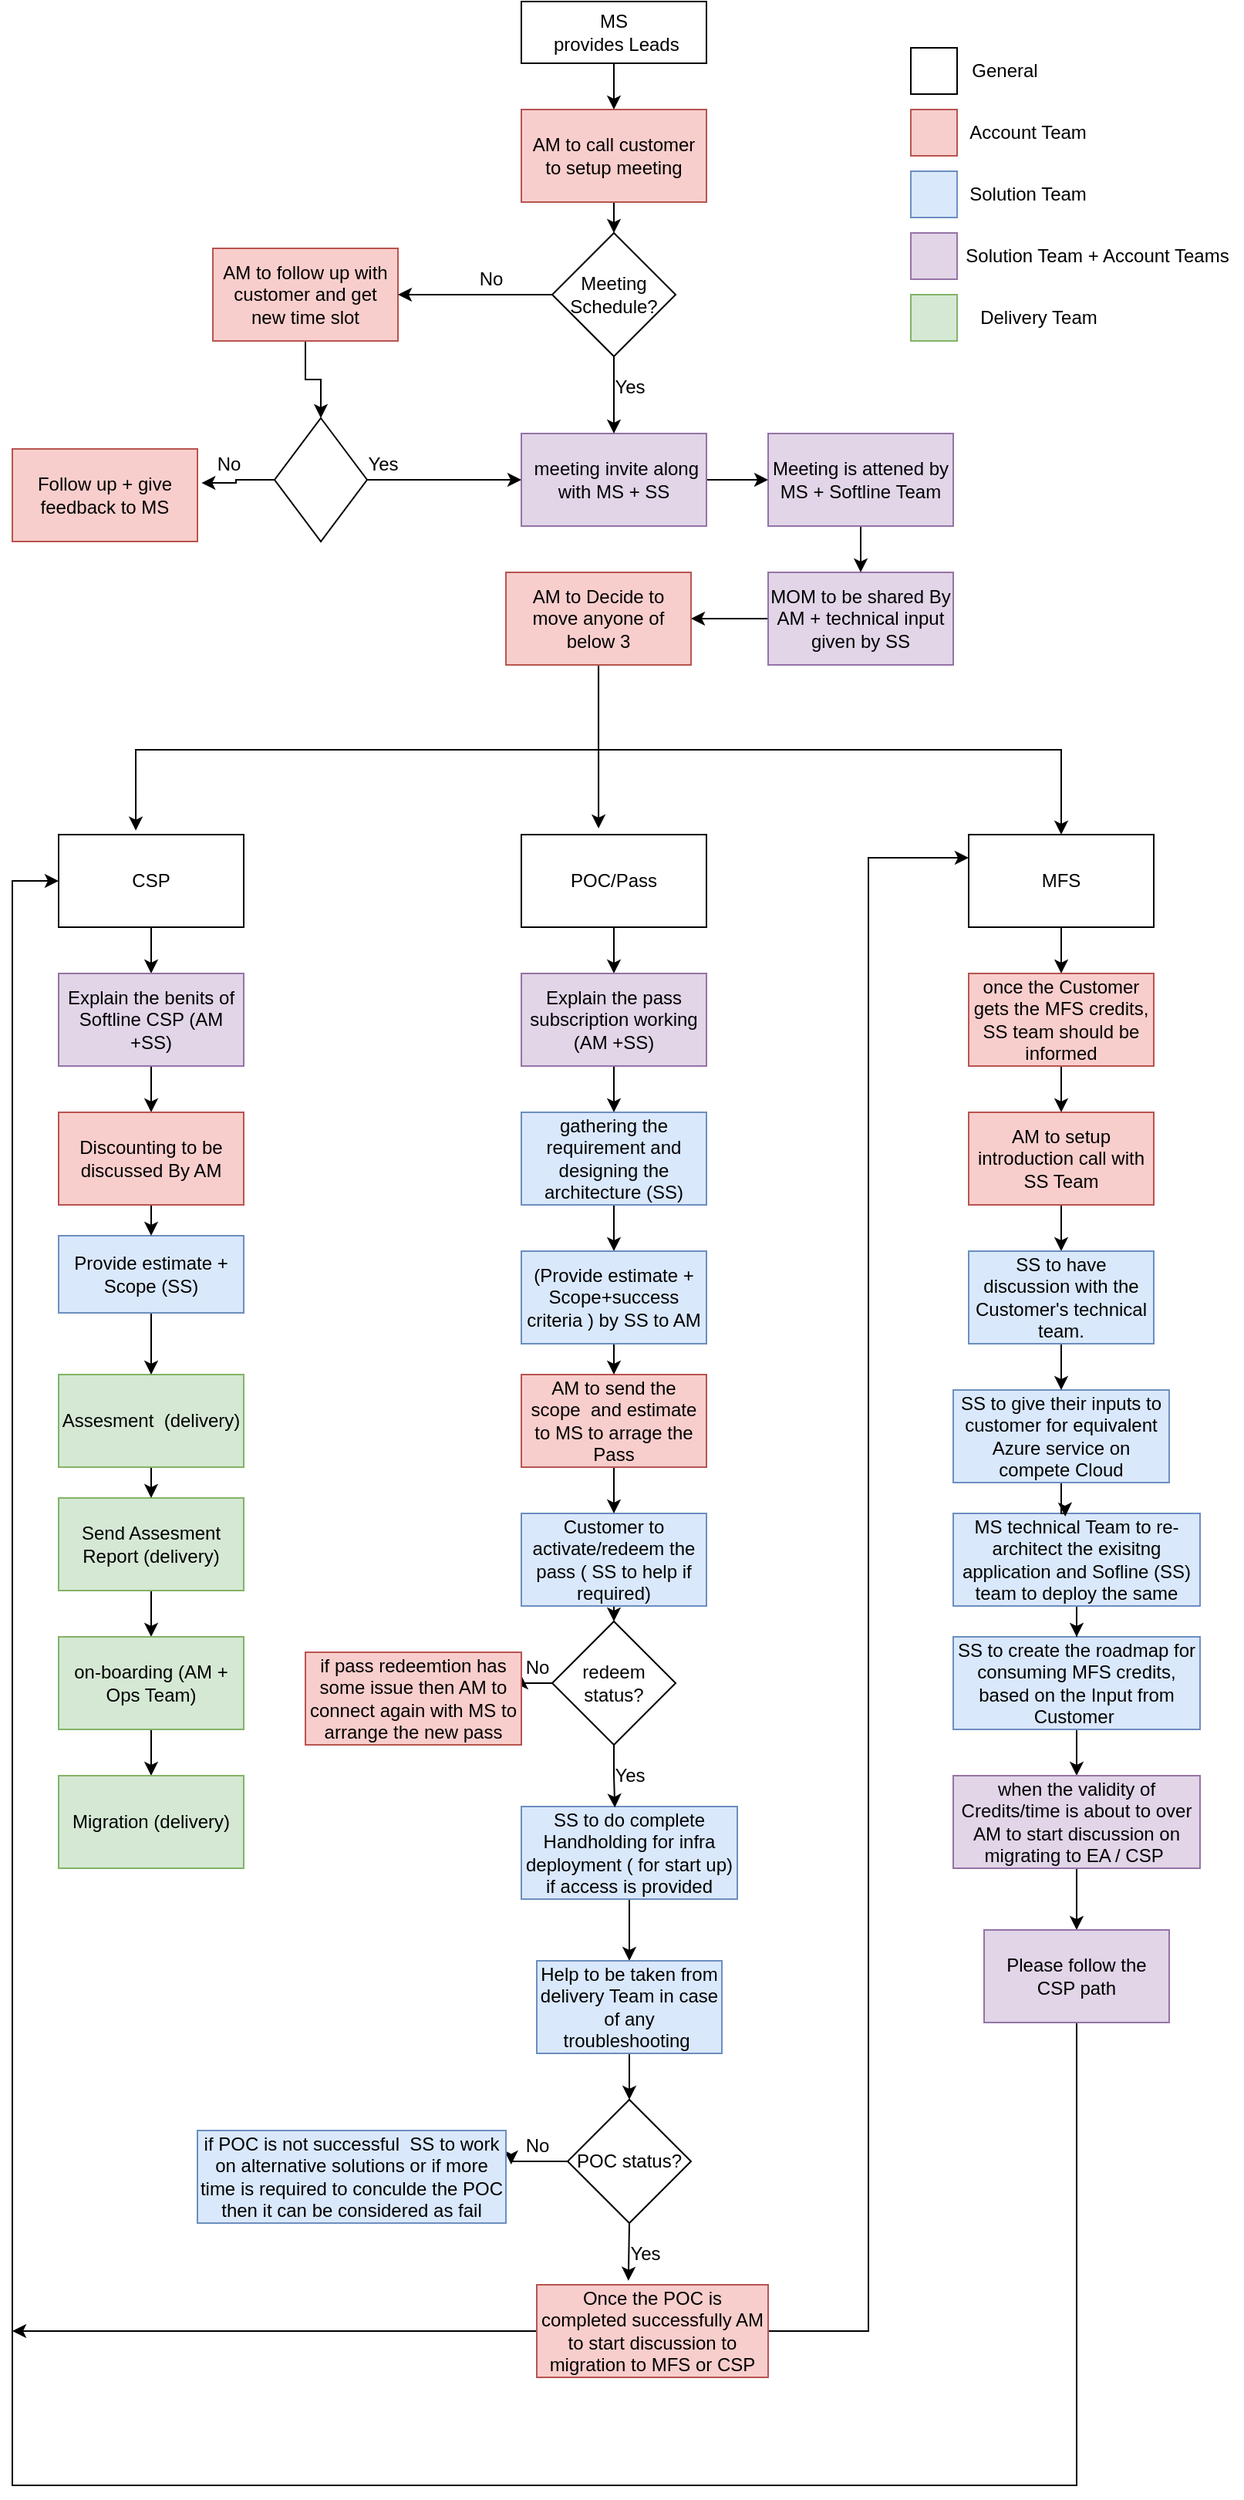 <mxfile version="15.5.2" type="github"><diagram id="QC6Wl_KBCGNDTva-D6DQ" name="Page-1"><mxGraphModel dx="782" dy="371" grid="1" gridSize="10" guides="1" tooltips="1" connect="1" arrows="1" fold="1" page="1" pageScale="1" pageWidth="850" pageHeight="1100" math="0" shadow="0"><root><mxCell id="0"/><mxCell id="1" parent="0"/><mxCell id="LLDABZuWuBbKGahc5bf_-42" style="edgeStyle=orthogonalEdgeStyle;rounded=0;orthogonalLoop=1;jettySize=auto;html=1;exitX=0.5;exitY=1;exitDx=0;exitDy=0;entryX=0.5;entryY=0;entryDx=0;entryDy=0;" edge="1" parent="1" source="LLDABZuWuBbKGahc5bf_-1" target="LLDABZuWuBbKGahc5bf_-6"><mxGeometry relative="1" as="geometry"/></mxCell><mxCell id="LLDABZuWuBbKGahc5bf_-1" value="MS&lt;br&gt;&amp;nbsp;provides Leads" style="rounded=0;whiteSpace=wrap;html=1;" vertex="1" parent="1"><mxGeometry x="350" y="10" width="120" height="40" as="geometry"/></mxCell><mxCell id="LLDABZuWuBbKGahc5bf_-52" style="edgeStyle=orthogonalEdgeStyle;rounded=0;orthogonalLoop=1;jettySize=auto;html=1;exitX=0;exitY=0.5;exitDx=0;exitDy=0;" edge="1" parent="1" source="LLDABZuWuBbKGahc5bf_-2" target="LLDABZuWuBbKGahc5bf_-51"><mxGeometry relative="1" as="geometry"/></mxCell><mxCell id="LLDABZuWuBbKGahc5bf_-2" value="MOM to be shared By AM + technical input given by SS" style="rounded=0;whiteSpace=wrap;html=1;fillColor=#e1d5e7;strokeColor=#9673a6;" vertex="1" parent="1"><mxGeometry x="510" y="380" width="120" height="60" as="geometry"/></mxCell><mxCell id="LLDABZuWuBbKGahc5bf_-46" style="edgeStyle=orthogonalEdgeStyle;rounded=0;orthogonalLoop=1;jettySize=auto;html=1;exitX=0.5;exitY=1;exitDx=0;exitDy=0;entryX=0.5;entryY=0;entryDx=0;entryDy=0;" edge="1" parent="1" source="LLDABZuWuBbKGahc5bf_-3" target="LLDABZuWuBbKGahc5bf_-10"><mxGeometry relative="1" as="geometry"/></mxCell><mxCell id="LLDABZuWuBbKGahc5bf_-3" value="AM to follow up with customer and get new time slot" style="rounded=0;whiteSpace=wrap;html=1;fillColor=#f8cecc;strokeColor=#b85450;" vertex="1" parent="1"><mxGeometry x="150" y="170" width="120" height="60" as="geometry"/></mxCell><mxCell id="LLDABZuWuBbKGahc5bf_-4" value="Follow up + give feedback to MS" style="rounded=0;whiteSpace=wrap;html=1;fillColor=#f8cecc;strokeColor=#b85450;" vertex="1" parent="1"><mxGeometry x="20" y="300" width="120" height="60" as="geometry"/></mxCell><mxCell id="LLDABZuWuBbKGahc5bf_-97" style="edgeStyle=orthogonalEdgeStyle;rounded=0;orthogonalLoop=1;jettySize=auto;html=1;exitX=1;exitY=0.5;exitDx=0;exitDy=0;entryX=0;entryY=0.5;entryDx=0;entryDy=0;" edge="1" parent="1" source="LLDABZuWuBbKGahc5bf_-5" target="LLDABZuWuBbKGahc5bf_-7"><mxGeometry relative="1" as="geometry"/></mxCell><mxCell id="LLDABZuWuBbKGahc5bf_-5" value="&amp;nbsp;meeting invite along with MS + SS" style="rounded=0;whiteSpace=wrap;html=1;fillColor=#e1d5e7;strokeColor=#9673a6;" vertex="1" parent="1"><mxGeometry x="350" y="290" width="120" height="60" as="geometry"/></mxCell><mxCell id="LLDABZuWuBbKGahc5bf_-43" style="edgeStyle=orthogonalEdgeStyle;rounded=0;orthogonalLoop=1;jettySize=auto;html=1;exitX=0.5;exitY=1;exitDx=0;exitDy=0;entryX=0.5;entryY=0;entryDx=0;entryDy=0;" edge="1" parent="1" source="LLDABZuWuBbKGahc5bf_-6" target="LLDABZuWuBbKGahc5bf_-9"><mxGeometry relative="1" as="geometry"/></mxCell><mxCell id="LLDABZuWuBbKGahc5bf_-6" value="AM to call customer to setup meeting" style="rounded=0;whiteSpace=wrap;html=1;fillColor=#f8cecc;strokeColor=#b85450;" vertex="1" parent="1"><mxGeometry x="350" y="80" width="120" height="60" as="geometry"/></mxCell><mxCell id="LLDABZuWuBbKGahc5bf_-50" style="edgeStyle=orthogonalEdgeStyle;rounded=0;orthogonalLoop=1;jettySize=auto;html=1;exitX=0.5;exitY=1;exitDx=0;exitDy=0;entryX=0.5;entryY=0;entryDx=0;entryDy=0;" edge="1" parent="1" source="LLDABZuWuBbKGahc5bf_-7" target="LLDABZuWuBbKGahc5bf_-2"><mxGeometry relative="1" as="geometry"/></mxCell><mxCell id="LLDABZuWuBbKGahc5bf_-7" value="Meeting is attened by MS + Softline Team" style="rounded=0;whiteSpace=wrap;html=1;fillColor=#e1d5e7;strokeColor=#9673a6;" vertex="1" parent="1"><mxGeometry x="510" y="290" width="120" height="60" as="geometry"/></mxCell><mxCell id="LLDABZuWuBbKGahc5bf_-44" style="edgeStyle=orthogonalEdgeStyle;rounded=0;orthogonalLoop=1;jettySize=auto;html=1;exitX=0.5;exitY=1;exitDx=0;exitDy=0;entryX=0.5;entryY=0;entryDx=0;entryDy=0;" edge="1" parent="1" source="LLDABZuWuBbKGahc5bf_-9" target="LLDABZuWuBbKGahc5bf_-5"><mxGeometry relative="1" as="geometry"/></mxCell><mxCell id="LLDABZuWuBbKGahc5bf_-45" style="edgeStyle=orthogonalEdgeStyle;rounded=0;orthogonalLoop=1;jettySize=auto;html=1;exitX=0;exitY=0.5;exitDx=0;exitDy=0;entryX=1;entryY=0.5;entryDx=0;entryDy=0;" edge="1" parent="1" source="LLDABZuWuBbKGahc5bf_-9" target="LLDABZuWuBbKGahc5bf_-3"><mxGeometry relative="1" as="geometry"/></mxCell><mxCell id="LLDABZuWuBbKGahc5bf_-9" value="Meeting Schedule?&lt;br&gt;" style="rhombus;whiteSpace=wrap;html=1;" vertex="1" parent="1"><mxGeometry x="370" y="160" width="80" height="80" as="geometry"/></mxCell><mxCell id="LLDABZuWuBbKGahc5bf_-47" style="edgeStyle=orthogonalEdgeStyle;rounded=0;orthogonalLoop=1;jettySize=auto;html=1;entryX=1.022;entryY=0.367;entryDx=0;entryDy=0;entryPerimeter=0;" edge="1" parent="1" source="LLDABZuWuBbKGahc5bf_-10" target="LLDABZuWuBbKGahc5bf_-4"><mxGeometry relative="1" as="geometry"/></mxCell><mxCell id="LLDABZuWuBbKGahc5bf_-48" style="edgeStyle=orthogonalEdgeStyle;rounded=0;orthogonalLoop=1;jettySize=auto;html=1;exitX=1;exitY=0.5;exitDx=0;exitDy=0;" edge="1" parent="1" source="LLDABZuWuBbKGahc5bf_-10" target="LLDABZuWuBbKGahc5bf_-5"><mxGeometry relative="1" as="geometry"/></mxCell><mxCell id="LLDABZuWuBbKGahc5bf_-10" value="" style="rhombus;whiteSpace=wrap;html=1;" vertex="1" parent="1"><mxGeometry x="190" y="280" width="60" height="80" as="geometry"/></mxCell><mxCell id="LLDABZuWuBbKGahc5bf_-57" style="edgeStyle=orthogonalEdgeStyle;rounded=0;orthogonalLoop=1;jettySize=auto;html=1;exitX=0.5;exitY=1;exitDx=0;exitDy=0;entryX=0.5;entryY=0;entryDx=0;entryDy=0;" edge="1" parent="1" source="LLDABZuWuBbKGahc5bf_-12" target="LLDABZuWuBbKGahc5bf_-15"><mxGeometry relative="1" as="geometry"/></mxCell><mxCell id="LLDABZuWuBbKGahc5bf_-12" value="CSP" style="rounded=0;whiteSpace=wrap;html=1;" vertex="1" parent="1"><mxGeometry x="50" y="550" width="120" height="60" as="geometry"/></mxCell><mxCell id="LLDABZuWuBbKGahc5bf_-64" style="edgeStyle=orthogonalEdgeStyle;rounded=0;orthogonalLoop=1;jettySize=auto;html=1;exitX=0.5;exitY=1;exitDx=0;exitDy=0;entryX=0.5;entryY=0;entryDx=0;entryDy=0;" edge="1" parent="1" source="LLDABZuWuBbKGahc5bf_-13" target="LLDABZuWuBbKGahc5bf_-20"><mxGeometry relative="1" as="geometry"/></mxCell><mxCell id="LLDABZuWuBbKGahc5bf_-13" value="POC/Pass" style="rounded=0;whiteSpace=wrap;html=1;" vertex="1" parent="1"><mxGeometry x="350" y="550" width="120" height="60" as="geometry"/></mxCell><mxCell id="LLDABZuWuBbKGahc5bf_-76" style="edgeStyle=orthogonalEdgeStyle;rounded=0;orthogonalLoop=1;jettySize=auto;html=1;exitX=0.5;exitY=1;exitDx=0;exitDy=0;entryX=0.5;entryY=0;entryDx=0;entryDy=0;" edge="1" parent="1" source="LLDABZuWuBbKGahc5bf_-14" target="LLDABZuWuBbKGahc5bf_-26"><mxGeometry relative="1" as="geometry"/></mxCell><mxCell id="LLDABZuWuBbKGahc5bf_-14" value="MFS" style="rounded=0;whiteSpace=wrap;html=1;" vertex="1" parent="1"><mxGeometry x="640" y="550" width="120" height="60" as="geometry"/></mxCell><mxCell id="LLDABZuWuBbKGahc5bf_-58" style="edgeStyle=orthogonalEdgeStyle;rounded=0;orthogonalLoop=1;jettySize=auto;html=1;exitX=0.5;exitY=1;exitDx=0;exitDy=0;entryX=0.5;entryY=0;entryDx=0;entryDy=0;" edge="1" parent="1" source="LLDABZuWuBbKGahc5bf_-15" target="LLDABZuWuBbKGahc5bf_-19"><mxGeometry relative="1" as="geometry"/></mxCell><mxCell id="LLDABZuWuBbKGahc5bf_-15" value="Explain the benits of Softline CSP (AM +SS)" style="rounded=0;whiteSpace=wrap;html=1;fillColor=#e1d5e7;strokeColor=#9673a6;" vertex="1" parent="1"><mxGeometry x="50" y="640" width="120" height="60" as="geometry"/></mxCell><mxCell id="LLDABZuWuBbKGahc5bf_-62" style="edgeStyle=orthogonalEdgeStyle;rounded=0;orthogonalLoop=1;jettySize=auto;html=1;exitX=0.5;exitY=1;exitDx=0;exitDy=0;entryX=0.5;entryY=0;entryDx=0;entryDy=0;" edge="1" parent="1" source="LLDABZuWuBbKGahc5bf_-16" target="LLDABZuWuBbKGahc5bf_-32"><mxGeometry relative="1" as="geometry"/></mxCell><mxCell id="LLDABZuWuBbKGahc5bf_-16" value="Send Assesment Report (delivery)" style="rounded=0;whiteSpace=wrap;html=1;fillColor=#d5e8d4;strokeColor=#82b366;" vertex="1" parent="1"><mxGeometry x="50" y="980" width="120" height="60" as="geometry"/></mxCell><mxCell id="LLDABZuWuBbKGahc5bf_-61" style="edgeStyle=orthogonalEdgeStyle;rounded=0;orthogonalLoop=1;jettySize=auto;html=1;exitX=0.5;exitY=1;exitDx=0;exitDy=0;entryX=0.5;entryY=0;entryDx=0;entryDy=0;" edge="1" parent="1" source="LLDABZuWuBbKGahc5bf_-17" target="LLDABZuWuBbKGahc5bf_-16"><mxGeometry relative="1" as="geometry"/></mxCell><mxCell id="LLDABZuWuBbKGahc5bf_-17" value="Assesment&amp;nbsp; (delivery)" style="rounded=0;whiteSpace=wrap;html=1;fillColor=#d5e8d4;strokeColor=#82b366;" vertex="1" parent="1"><mxGeometry x="50" y="900" width="120" height="60" as="geometry"/></mxCell><mxCell id="LLDABZuWuBbKGahc5bf_-60" style="edgeStyle=orthogonalEdgeStyle;rounded=0;orthogonalLoop=1;jettySize=auto;html=1;entryX=0.5;entryY=0;entryDx=0;entryDy=0;" edge="1" parent="1" source="LLDABZuWuBbKGahc5bf_-18" target="LLDABZuWuBbKGahc5bf_-17"><mxGeometry relative="1" as="geometry"/></mxCell><mxCell id="LLDABZuWuBbKGahc5bf_-18" value="Provide estimate + Scope (SS)" style="rounded=0;whiteSpace=wrap;html=1;fillColor=#dae8fc;strokeColor=#6c8ebf;" vertex="1" parent="1"><mxGeometry x="50" y="810" width="120" height="50" as="geometry"/></mxCell><mxCell id="LLDABZuWuBbKGahc5bf_-59" style="edgeStyle=orthogonalEdgeStyle;rounded=0;orthogonalLoop=1;jettySize=auto;html=1;exitX=0.5;exitY=1;exitDx=0;exitDy=0;entryX=0.5;entryY=0;entryDx=0;entryDy=0;" edge="1" parent="1" source="LLDABZuWuBbKGahc5bf_-19" target="LLDABZuWuBbKGahc5bf_-18"><mxGeometry relative="1" as="geometry"/></mxCell><mxCell id="LLDABZuWuBbKGahc5bf_-19" value="Discounting to be discussed By AM" style="rounded=0;whiteSpace=wrap;html=1;fillColor=#f8cecc;strokeColor=#b85450;" vertex="1" parent="1"><mxGeometry x="50" y="730" width="120" height="60" as="geometry"/></mxCell><mxCell id="LLDABZuWuBbKGahc5bf_-65" style="edgeStyle=orthogonalEdgeStyle;rounded=0;orthogonalLoop=1;jettySize=auto;html=1;exitX=0.5;exitY=1;exitDx=0;exitDy=0;entryX=0.5;entryY=0;entryDx=0;entryDy=0;" edge="1" parent="1" source="LLDABZuWuBbKGahc5bf_-20" target="LLDABZuWuBbKGahc5bf_-21"><mxGeometry relative="1" as="geometry"/></mxCell><mxCell id="LLDABZuWuBbKGahc5bf_-20" value="Explain the pass subscription working (AM +SS)" style="rounded=0;whiteSpace=wrap;html=1;fillColor=#e1d5e7;strokeColor=#9673a6;" vertex="1" parent="1"><mxGeometry x="350" y="640" width="120" height="60" as="geometry"/></mxCell><mxCell id="LLDABZuWuBbKGahc5bf_-66" style="edgeStyle=orthogonalEdgeStyle;rounded=0;orthogonalLoop=1;jettySize=auto;html=1;exitX=0.5;exitY=1;exitDx=0;exitDy=0;entryX=0.5;entryY=0;entryDx=0;entryDy=0;" edge="1" parent="1" source="LLDABZuWuBbKGahc5bf_-21" target="LLDABZuWuBbKGahc5bf_-25"><mxGeometry relative="1" as="geometry"/></mxCell><mxCell id="LLDABZuWuBbKGahc5bf_-21" value="gathering the requirement and designing the architecture (SS)" style="rounded=0;whiteSpace=wrap;html=1;fillColor=#dae8fc;strokeColor=#6c8ebf;" vertex="1" parent="1"><mxGeometry x="350" y="730" width="120" height="60" as="geometry"/></mxCell><mxCell id="LLDABZuWuBbKGahc5bf_-71" style="edgeStyle=orthogonalEdgeStyle;rounded=0;orthogonalLoop=1;jettySize=auto;html=1;exitX=0.5;exitY=1;exitDx=0;exitDy=0;entryX=0.5;entryY=0;entryDx=0;entryDy=0;" edge="1" parent="1" source="LLDABZuWuBbKGahc5bf_-22" target="LLDABZuWuBbKGahc5bf_-35"><mxGeometry relative="1" as="geometry"/></mxCell><mxCell id="LLDABZuWuBbKGahc5bf_-22" value="SS to do complete Handholding for infra deployment ( for start up) if access is provided" style="rounded=0;whiteSpace=wrap;html=1;fillColor=#dae8fc;strokeColor=#6c8ebf;" vertex="1" parent="1"><mxGeometry x="350" y="1180" width="140" height="60" as="geometry"/></mxCell><mxCell id="LLDABZuWuBbKGahc5bf_-69" style="edgeStyle=orthogonalEdgeStyle;rounded=0;orthogonalLoop=1;jettySize=auto;html=1;exitX=0.5;exitY=1;exitDx=0;exitDy=0;entryX=0.5;entryY=0;entryDx=0;entryDy=0;" edge="1" parent="1" source="LLDABZuWuBbKGahc5bf_-23" target="LLDABZuWuBbKGahc5bf_-34"><mxGeometry relative="1" as="geometry"/></mxCell><mxCell id="LLDABZuWuBbKGahc5bf_-23" value="Customer to activate/redeem the pass ( SS to help if required)" style="rounded=0;whiteSpace=wrap;html=1;fillColor=#dae8fc;strokeColor=#6c8ebf;" vertex="1" parent="1"><mxGeometry x="350" y="990" width="120" height="60" as="geometry"/></mxCell><mxCell id="LLDABZuWuBbKGahc5bf_-68" style="edgeStyle=orthogonalEdgeStyle;rounded=0;orthogonalLoop=1;jettySize=auto;html=1;exitX=0.5;exitY=1;exitDx=0;exitDy=0;entryX=0.5;entryY=0;entryDx=0;entryDy=0;" edge="1" parent="1" source="LLDABZuWuBbKGahc5bf_-24" target="LLDABZuWuBbKGahc5bf_-23"><mxGeometry relative="1" as="geometry"/></mxCell><mxCell id="LLDABZuWuBbKGahc5bf_-24" value="AM to send the scope&amp;nbsp; and estimate to MS to arrage the Pass" style="rounded=0;whiteSpace=wrap;html=1;fillColor=#f8cecc;strokeColor=#b85450;" vertex="1" parent="1"><mxGeometry x="350" y="900" width="120" height="60" as="geometry"/></mxCell><mxCell id="LLDABZuWuBbKGahc5bf_-67" style="edgeStyle=orthogonalEdgeStyle;rounded=0;orthogonalLoop=1;jettySize=auto;html=1;exitX=0.5;exitY=1;exitDx=0;exitDy=0;entryX=0.5;entryY=0;entryDx=0;entryDy=0;" edge="1" parent="1" source="LLDABZuWuBbKGahc5bf_-25" target="LLDABZuWuBbKGahc5bf_-24"><mxGeometry relative="1" as="geometry"/></mxCell><mxCell id="LLDABZuWuBbKGahc5bf_-25" value="(Provide estimate + Scope+success criteria ) by SS to AM" style="rounded=0;whiteSpace=wrap;html=1;fillColor=#dae8fc;strokeColor=#6c8ebf;" vertex="1" parent="1"><mxGeometry x="350" y="820" width="120" height="60" as="geometry"/></mxCell><mxCell id="LLDABZuWuBbKGahc5bf_-77" style="edgeStyle=orthogonalEdgeStyle;rounded=0;orthogonalLoop=1;jettySize=auto;html=1;exitX=0.5;exitY=1;exitDx=0;exitDy=0;entryX=0.5;entryY=0;entryDx=0;entryDy=0;" edge="1" parent="1" source="LLDABZuWuBbKGahc5bf_-26" target="LLDABZuWuBbKGahc5bf_-27"><mxGeometry relative="1" as="geometry"/></mxCell><mxCell id="LLDABZuWuBbKGahc5bf_-26" value="once the Customer gets the MFS credits, SS team should be informed" style="rounded=0;whiteSpace=wrap;html=1;fillColor=#f8cecc;strokeColor=#b85450;" vertex="1" parent="1"><mxGeometry x="640" y="640" width="120" height="60" as="geometry"/></mxCell><mxCell id="LLDABZuWuBbKGahc5bf_-78" style="edgeStyle=orthogonalEdgeStyle;rounded=0;orthogonalLoop=1;jettySize=auto;html=1;exitX=0.5;exitY=1;exitDx=0;exitDy=0;entryX=0.5;entryY=0;entryDx=0;entryDy=0;" edge="1" parent="1" source="LLDABZuWuBbKGahc5bf_-27" target="LLDABZuWuBbKGahc5bf_-31"><mxGeometry relative="1" as="geometry"/></mxCell><mxCell id="LLDABZuWuBbKGahc5bf_-27" value="AM to setup introduction call with SS Team" style="rounded=0;whiteSpace=wrap;html=1;fillColor=#f8cecc;strokeColor=#b85450;" vertex="1" parent="1"><mxGeometry x="640" y="730" width="120" height="60" as="geometry"/></mxCell><mxCell id="LLDABZuWuBbKGahc5bf_-82" style="edgeStyle=orthogonalEdgeStyle;rounded=0;orthogonalLoop=1;jettySize=auto;html=1;entryX=0.5;entryY=0;entryDx=0;entryDy=0;" edge="1" parent="1" source="LLDABZuWuBbKGahc5bf_-28" target="LLDABZuWuBbKGahc5bf_-40"><mxGeometry relative="1" as="geometry"/></mxCell><mxCell id="LLDABZuWuBbKGahc5bf_-28" value="SS to create the roadmap for consuming MFS credits, based on the Input from Customer&amp;nbsp;" style="rounded=0;whiteSpace=wrap;html=1;fillColor=#dae8fc;strokeColor=#6c8ebf;" vertex="1" parent="1"><mxGeometry x="630" y="1070" width="160" height="60" as="geometry"/></mxCell><mxCell id="LLDABZuWuBbKGahc5bf_-81" style="edgeStyle=orthogonalEdgeStyle;rounded=0;orthogonalLoop=1;jettySize=auto;html=1;entryX=0.5;entryY=0;entryDx=0;entryDy=0;" edge="1" parent="1" source="LLDABZuWuBbKGahc5bf_-29" target="LLDABZuWuBbKGahc5bf_-28"><mxGeometry relative="1" as="geometry"/></mxCell><mxCell id="LLDABZuWuBbKGahc5bf_-29" value="MS technical Team to re-architect the exisitng application and Sofline (SS) team to deploy the same" style="rounded=0;whiteSpace=wrap;html=1;fillColor=#dae8fc;strokeColor=#6c8ebf;" vertex="1" parent="1"><mxGeometry x="630" y="990" width="160" height="60" as="geometry"/></mxCell><mxCell id="LLDABZuWuBbKGahc5bf_-80" style="edgeStyle=orthogonalEdgeStyle;rounded=0;orthogonalLoop=1;jettySize=auto;html=1;entryX=0.454;entryY=0.033;entryDx=0;entryDy=0;entryPerimeter=0;" edge="1" parent="1" source="LLDABZuWuBbKGahc5bf_-30" target="LLDABZuWuBbKGahc5bf_-29"><mxGeometry relative="1" as="geometry"/></mxCell><mxCell id="LLDABZuWuBbKGahc5bf_-30" value="SS to give their inputs to customer for equivalent Azure service on compete Cloud" style="rounded=0;whiteSpace=wrap;html=1;fillColor=#dae8fc;strokeColor=#6c8ebf;" vertex="1" parent="1"><mxGeometry x="630" y="910" width="140" height="60" as="geometry"/></mxCell><mxCell id="LLDABZuWuBbKGahc5bf_-79" style="edgeStyle=orthogonalEdgeStyle;rounded=0;orthogonalLoop=1;jettySize=auto;html=1;exitX=0.5;exitY=1;exitDx=0;exitDy=0;entryX=0.5;entryY=0;entryDx=0;entryDy=0;" edge="1" parent="1" source="LLDABZuWuBbKGahc5bf_-31" target="LLDABZuWuBbKGahc5bf_-30"><mxGeometry relative="1" as="geometry"/></mxCell><mxCell id="LLDABZuWuBbKGahc5bf_-31" value="SS to have discussion with the Customer's technical team." style="rounded=0;whiteSpace=wrap;html=1;fillColor=#dae8fc;strokeColor=#6c8ebf;" vertex="1" parent="1"><mxGeometry x="640" y="820" width="120" height="60" as="geometry"/></mxCell><mxCell id="LLDABZuWuBbKGahc5bf_-63" style="edgeStyle=orthogonalEdgeStyle;rounded=0;orthogonalLoop=1;jettySize=auto;html=1;exitX=0.5;exitY=1;exitDx=0;exitDy=0;entryX=0.5;entryY=0;entryDx=0;entryDy=0;" edge="1" parent="1" source="LLDABZuWuBbKGahc5bf_-32" target="LLDABZuWuBbKGahc5bf_-33"><mxGeometry relative="1" as="geometry"/></mxCell><mxCell id="LLDABZuWuBbKGahc5bf_-32" value="on-boarding (AM + Ops Team)" style="rounded=0;whiteSpace=wrap;html=1;fillColor=#d5e8d4;strokeColor=#82b366;" vertex="1" parent="1"><mxGeometry x="50" y="1070" width="120" height="60" as="geometry"/></mxCell><mxCell id="LLDABZuWuBbKGahc5bf_-33" value="Migration (delivery)" style="rounded=0;whiteSpace=wrap;html=1;fillColor=#d5e8d4;strokeColor=#82b366;" vertex="1" parent="1"><mxGeometry x="50" y="1160" width="120" height="60" as="geometry"/></mxCell><mxCell id="LLDABZuWuBbKGahc5bf_-70" style="edgeStyle=orthogonalEdgeStyle;rounded=0;orthogonalLoop=1;jettySize=auto;html=1;exitX=0.5;exitY=1;exitDx=0;exitDy=0;entryX=0.433;entryY=0.011;entryDx=0;entryDy=0;entryPerimeter=0;" edge="1" parent="1" source="LLDABZuWuBbKGahc5bf_-34" target="LLDABZuWuBbKGahc5bf_-22"><mxGeometry relative="1" as="geometry"/></mxCell><mxCell id="LLDABZuWuBbKGahc5bf_-87" style="edgeStyle=orthogonalEdgeStyle;rounded=0;orthogonalLoop=1;jettySize=auto;html=1;exitX=0;exitY=0.5;exitDx=0;exitDy=0;entryX=1;entryY=0.25;entryDx=0;entryDy=0;" edge="1" parent="1" source="LLDABZuWuBbKGahc5bf_-34" target="LLDABZuWuBbKGahc5bf_-86"><mxGeometry relative="1" as="geometry"/></mxCell><mxCell id="LLDABZuWuBbKGahc5bf_-34" value="redeem status?" style="rhombus;whiteSpace=wrap;html=1;" vertex="1" parent="1"><mxGeometry x="370" y="1060" width="80" height="80" as="geometry"/></mxCell><mxCell id="LLDABZuWuBbKGahc5bf_-72" style="edgeStyle=orthogonalEdgeStyle;rounded=0;orthogonalLoop=1;jettySize=auto;html=1;exitX=0.5;exitY=1;exitDx=0;exitDy=0;entryX=0.5;entryY=0;entryDx=0;entryDy=0;" edge="1" parent="1" source="LLDABZuWuBbKGahc5bf_-35" target="LLDABZuWuBbKGahc5bf_-36"><mxGeometry relative="1" as="geometry"/></mxCell><mxCell id="LLDABZuWuBbKGahc5bf_-35" value="Help to be taken from delivery Team in case of any troubleshooting&amp;nbsp;" style="rounded=0;whiteSpace=wrap;html=1;fillColor=#dae8fc;strokeColor=#6c8ebf;" vertex="1" parent="1"><mxGeometry x="360" y="1280" width="120" height="60" as="geometry"/></mxCell><mxCell id="LLDABZuWuBbKGahc5bf_-73" style="edgeStyle=orthogonalEdgeStyle;rounded=0;orthogonalLoop=1;jettySize=auto;html=1;exitX=0;exitY=0.5;exitDx=0;exitDy=0;entryX=1.017;entryY=0.367;entryDx=0;entryDy=0;entryPerimeter=0;" edge="1" parent="1" source="LLDABZuWuBbKGahc5bf_-36" target="LLDABZuWuBbKGahc5bf_-39"><mxGeometry relative="1" as="geometry"/></mxCell><mxCell id="LLDABZuWuBbKGahc5bf_-74" style="edgeStyle=orthogonalEdgeStyle;rounded=0;orthogonalLoop=1;jettySize=auto;html=1;exitX=0.5;exitY=1;exitDx=0;exitDy=0;entryX=0.396;entryY=-0.044;entryDx=0;entryDy=0;entryPerimeter=0;" edge="1" parent="1" source="LLDABZuWuBbKGahc5bf_-36" target="LLDABZuWuBbKGahc5bf_-38"><mxGeometry relative="1" as="geometry"/></mxCell><mxCell id="LLDABZuWuBbKGahc5bf_-36" value="POC status?" style="rhombus;whiteSpace=wrap;html=1;" vertex="1" parent="1"><mxGeometry x="380" y="1370" width="80" height="80" as="geometry"/></mxCell><mxCell id="LLDABZuWuBbKGahc5bf_-85" style="edgeStyle=orthogonalEdgeStyle;rounded=0;orthogonalLoop=1;jettySize=auto;html=1;" edge="1" parent="1" source="LLDABZuWuBbKGahc5bf_-38"><mxGeometry relative="1" as="geometry"><mxPoint x="20" y="1520" as="targetPoint"/></mxGeometry></mxCell><mxCell id="LLDABZuWuBbKGahc5bf_-112" style="edgeStyle=orthogonalEdgeStyle;rounded=0;orthogonalLoop=1;jettySize=auto;html=1;entryX=0;entryY=0.25;entryDx=0;entryDy=0;" edge="1" parent="1" source="LLDABZuWuBbKGahc5bf_-38" target="LLDABZuWuBbKGahc5bf_-14"><mxGeometry relative="1" as="geometry"><Array as="points"><mxPoint x="575" y="1520"/><mxPoint x="575" y="565"/></Array></mxGeometry></mxCell><mxCell id="LLDABZuWuBbKGahc5bf_-38" value="Once the POC is completed successfully AM to start discussion to migration to MFS or CSP" style="rounded=0;whiteSpace=wrap;html=1;fillColor=#f8cecc;strokeColor=#b85450;" vertex="1" parent="1"><mxGeometry x="360" y="1490" width="150" height="60" as="geometry"/></mxCell><mxCell id="LLDABZuWuBbKGahc5bf_-39" value="if POC is not successful&amp;nbsp; SS to work on alternative solutions or if more time is required to conculde the POC then it can be considered as fail" style="rounded=0;whiteSpace=wrap;html=1;fillColor=#dae8fc;strokeColor=#6c8ebf;" vertex="1" parent="1"><mxGeometry x="140" y="1390" width="200" height="60" as="geometry"/></mxCell><mxCell id="LLDABZuWuBbKGahc5bf_-83" style="edgeStyle=orthogonalEdgeStyle;rounded=0;orthogonalLoop=1;jettySize=auto;html=1;entryX=0.5;entryY=0;entryDx=0;entryDy=0;" edge="1" parent="1" source="LLDABZuWuBbKGahc5bf_-40" target="LLDABZuWuBbKGahc5bf_-41"><mxGeometry relative="1" as="geometry"/></mxCell><mxCell id="LLDABZuWuBbKGahc5bf_-40" value="when the validity of Credits/time is about to over AM to start discussion on migrating to EA / CSP&amp;nbsp;" style="rounded=0;whiteSpace=wrap;html=1;fillColor=#e1d5e7;strokeColor=#9673a6;" vertex="1" parent="1"><mxGeometry x="630" y="1160" width="160" height="60" as="geometry"/></mxCell><mxCell id="LLDABZuWuBbKGahc5bf_-84" style="edgeStyle=orthogonalEdgeStyle;rounded=0;orthogonalLoop=1;jettySize=auto;html=1;entryX=0;entryY=0.5;entryDx=0;entryDy=0;" edge="1" parent="1" source="LLDABZuWuBbKGahc5bf_-41" target="LLDABZuWuBbKGahc5bf_-12"><mxGeometry relative="1" as="geometry"><Array as="points"><mxPoint x="710" y="1620"/><mxPoint x="20" y="1620"/><mxPoint x="20" y="580"/></Array></mxGeometry></mxCell><mxCell id="LLDABZuWuBbKGahc5bf_-41" value="Please follow the CSP path" style="rounded=0;whiteSpace=wrap;html=1;fillColor=#e1d5e7;strokeColor=#9673a6;" vertex="1" parent="1"><mxGeometry x="650" y="1260" width="120" height="60" as="geometry"/></mxCell><mxCell id="LLDABZuWuBbKGahc5bf_-53" style="edgeStyle=orthogonalEdgeStyle;rounded=0;orthogonalLoop=1;jettySize=auto;html=1;entryX=0.417;entryY=-0.067;entryDx=0;entryDy=0;entryPerimeter=0;" edge="1" parent="1" source="LLDABZuWuBbKGahc5bf_-51" target="LLDABZuWuBbKGahc5bf_-13"><mxGeometry relative="1" as="geometry"/></mxCell><mxCell id="LLDABZuWuBbKGahc5bf_-54" style="edgeStyle=orthogonalEdgeStyle;rounded=0;orthogonalLoop=1;jettySize=auto;html=1;exitX=0.5;exitY=1;exitDx=0;exitDy=0;entryX=0.417;entryY=-0.044;entryDx=0;entryDy=0;entryPerimeter=0;" edge="1" parent="1" source="LLDABZuWuBbKGahc5bf_-51" target="LLDABZuWuBbKGahc5bf_-12"><mxGeometry relative="1" as="geometry"/></mxCell><mxCell id="LLDABZuWuBbKGahc5bf_-56" style="edgeStyle=orthogonalEdgeStyle;rounded=0;orthogonalLoop=1;jettySize=auto;html=1;exitX=0.5;exitY=1;exitDx=0;exitDy=0;" edge="1" parent="1" source="LLDABZuWuBbKGahc5bf_-51" target="LLDABZuWuBbKGahc5bf_-14"><mxGeometry relative="1" as="geometry"/></mxCell><mxCell id="LLDABZuWuBbKGahc5bf_-51" value="AM to Decide to move anyone of below 3" style="rounded=0;whiteSpace=wrap;html=1;fillColor=#f8cecc;strokeColor=#b85450;" vertex="1" parent="1"><mxGeometry x="340" y="380" width="120" height="60" as="geometry"/></mxCell><mxCell id="LLDABZuWuBbKGahc5bf_-86" value="if pass redeemtion has some issue then AM to connect again with MS to arrange the new pass" style="rounded=0;whiteSpace=wrap;html=1;fillColor=#f8cecc;strokeColor=#b85450;" vertex="1" parent="1"><mxGeometry x="210" y="1080" width="140" height="60" as="geometry"/></mxCell><mxCell id="LLDABZuWuBbKGahc5bf_-88" value="Yes" style="text;html=1;align=center;verticalAlign=middle;resizable=0;points=[];autosize=1;strokeColor=none;fillColor=none;" vertex="1" parent="1"><mxGeometry x="405" y="1150" width="30" height="20" as="geometry"/></mxCell><mxCell id="LLDABZuWuBbKGahc5bf_-89" value="No" style="text;html=1;align=center;verticalAlign=middle;resizable=0;points=[];autosize=1;strokeColor=none;fillColor=none;" vertex="1" parent="1"><mxGeometry x="345" y="1080" width="30" height="20" as="geometry"/></mxCell><mxCell id="LLDABZuWuBbKGahc5bf_-90" value="Yes" style="text;html=1;align=center;verticalAlign=middle;resizable=0;points=[];autosize=1;strokeColor=none;fillColor=none;" vertex="1" parent="1"><mxGeometry x="415" y="1460" width="30" height="20" as="geometry"/></mxCell><mxCell id="LLDABZuWuBbKGahc5bf_-91" value="No" style="text;html=1;align=center;verticalAlign=middle;resizable=0;points=[];autosize=1;strokeColor=none;fillColor=none;" vertex="1" parent="1"><mxGeometry x="345" y="1390" width="30" height="20" as="geometry"/></mxCell><mxCell id="LLDABZuWuBbKGahc5bf_-93" value="Yes" style="text;html=1;align=center;verticalAlign=middle;resizable=0;points=[];autosize=1;strokeColor=none;fillColor=none;" vertex="1" parent="1"><mxGeometry x="245" y="300" width="30" height="20" as="geometry"/></mxCell><mxCell id="LLDABZuWuBbKGahc5bf_-94" value="No" style="text;html=1;align=center;verticalAlign=middle;resizable=0;points=[];autosize=1;strokeColor=none;fillColor=none;" vertex="1" parent="1"><mxGeometry x="145" y="300" width="30" height="20" as="geometry"/></mxCell><mxCell id="LLDABZuWuBbKGahc5bf_-95" value="No" style="text;html=1;align=center;verticalAlign=middle;resizable=0;points=[];autosize=1;strokeColor=none;fillColor=none;" vertex="1" parent="1"><mxGeometry x="315" y="180" width="30" height="20" as="geometry"/></mxCell><mxCell id="LLDABZuWuBbKGahc5bf_-96" value="Yes" style="text;html=1;align=center;verticalAlign=middle;resizable=0;points=[];autosize=1;strokeColor=none;fillColor=none;" vertex="1" parent="1"><mxGeometry x="405" y="250" width="30" height="20" as="geometry"/></mxCell><mxCell id="LLDABZuWuBbKGahc5bf_-98" value="" style="rounded=0;whiteSpace=wrap;html=1;" vertex="1" parent="1"><mxGeometry x="602.5" y="40" width="30" height="30" as="geometry"/></mxCell><mxCell id="LLDABZuWuBbKGahc5bf_-99" value="" style="rounded=0;whiteSpace=wrap;html=1;fillColor=#f8cecc;strokeColor=#b85450;" vertex="1" parent="1"><mxGeometry x="602.5" y="80" width="30" height="30" as="geometry"/></mxCell><mxCell id="LLDABZuWuBbKGahc5bf_-100" value="" style="rounded=0;whiteSpace=wrap;html=1;fillColor=#dae8fc;strokeColor=#6c8ebf;" vertex="1" parent="1"><mxGeometry x="602.5" y="120" width="30" height="30" as="geometry"/></mxCell><mxCell id="LLDABZuWuBbKGahc5bf_-102" value="" style="rounded=0;whiteSpace=wrap;html=1;fillColor=#e1d5e7;strokeColor=#9673a6;" vertex="1" parent="1"><mxGeometry x="602.5" y="160" width="30" height="30" as="geometry"/></mxCell><mxCell id="LLDABZuWuBbKGahc5bf_-104" value="General" style="text;html=1;align=center;verticalAlign=middle;resizable=0;points=[];autosize=1;strokeColor=none;fillColor=none;" vertex="1" parent="1"><mxGeometry x="632.5" y="45" width="60" height="20" as="geometry"/></mxCell><mxCell id="LLDABZuWuBbKGahc5bf_-105" value="" style="rounded=0;whiteSpace=wrap;html=1;fillColor=#d5e8d4;strokeColor=#82b366;" vertex="1" parent="1"><mxGeometry x="602.5" y="200" width="30" height="30" as="geometry"/></mxCell><mxCell id="LLDABZuWuBbKGahc5bf_-106" value="Account Team" style="text;html=1;align=center;verticalAlign=middle;resizable=0;points=[];autosize=1;strokeColor=none;fillColor=none;" vertex="1" parent="1"><mxGeometry x="632.5" y="85" width="90" height="20" as="geometry"/></mxCell><mxCell id="LLDABZuWuBbKGahc5bf_-108" value="Solution Team" style="text;html=1;align=center;verticalAlign=middle;resizable=0;points=[];autosize=1;strokeColor=none;fillColor=none;" vertex="1" parent="1"><mxGeometry x="632.5" y="125" width="90" height="20" as="geometry"/></mxCell><mxCell id="LLDABZuWuBbKGahc5bf_-109" value="Solution Team + Account Teams" style="text;html=1;align=center;verticalAlign=middle;resizable=0;points=[];autosize=1;strokeColor=none;fillColor=none;" vertex="1" parent="1"><mxGeometry x="627.5" y="165" width="190" height="20" as="geometry"/></mxCell><mxCell id="LLDABZuWuBbKGahc5bf_-110" value="Delivery Team" style="text;html=1;align=center;verticalAlign=middle;resizable=0;points=[];autosize=1;strokeColor=none;fillColor=none;" vertex="1" parent="1"><mxGeometry x="640" y="205" width="90" height="20" as="geometry"/></mxCell></root></mxGraphModel></diagram></mxfile>